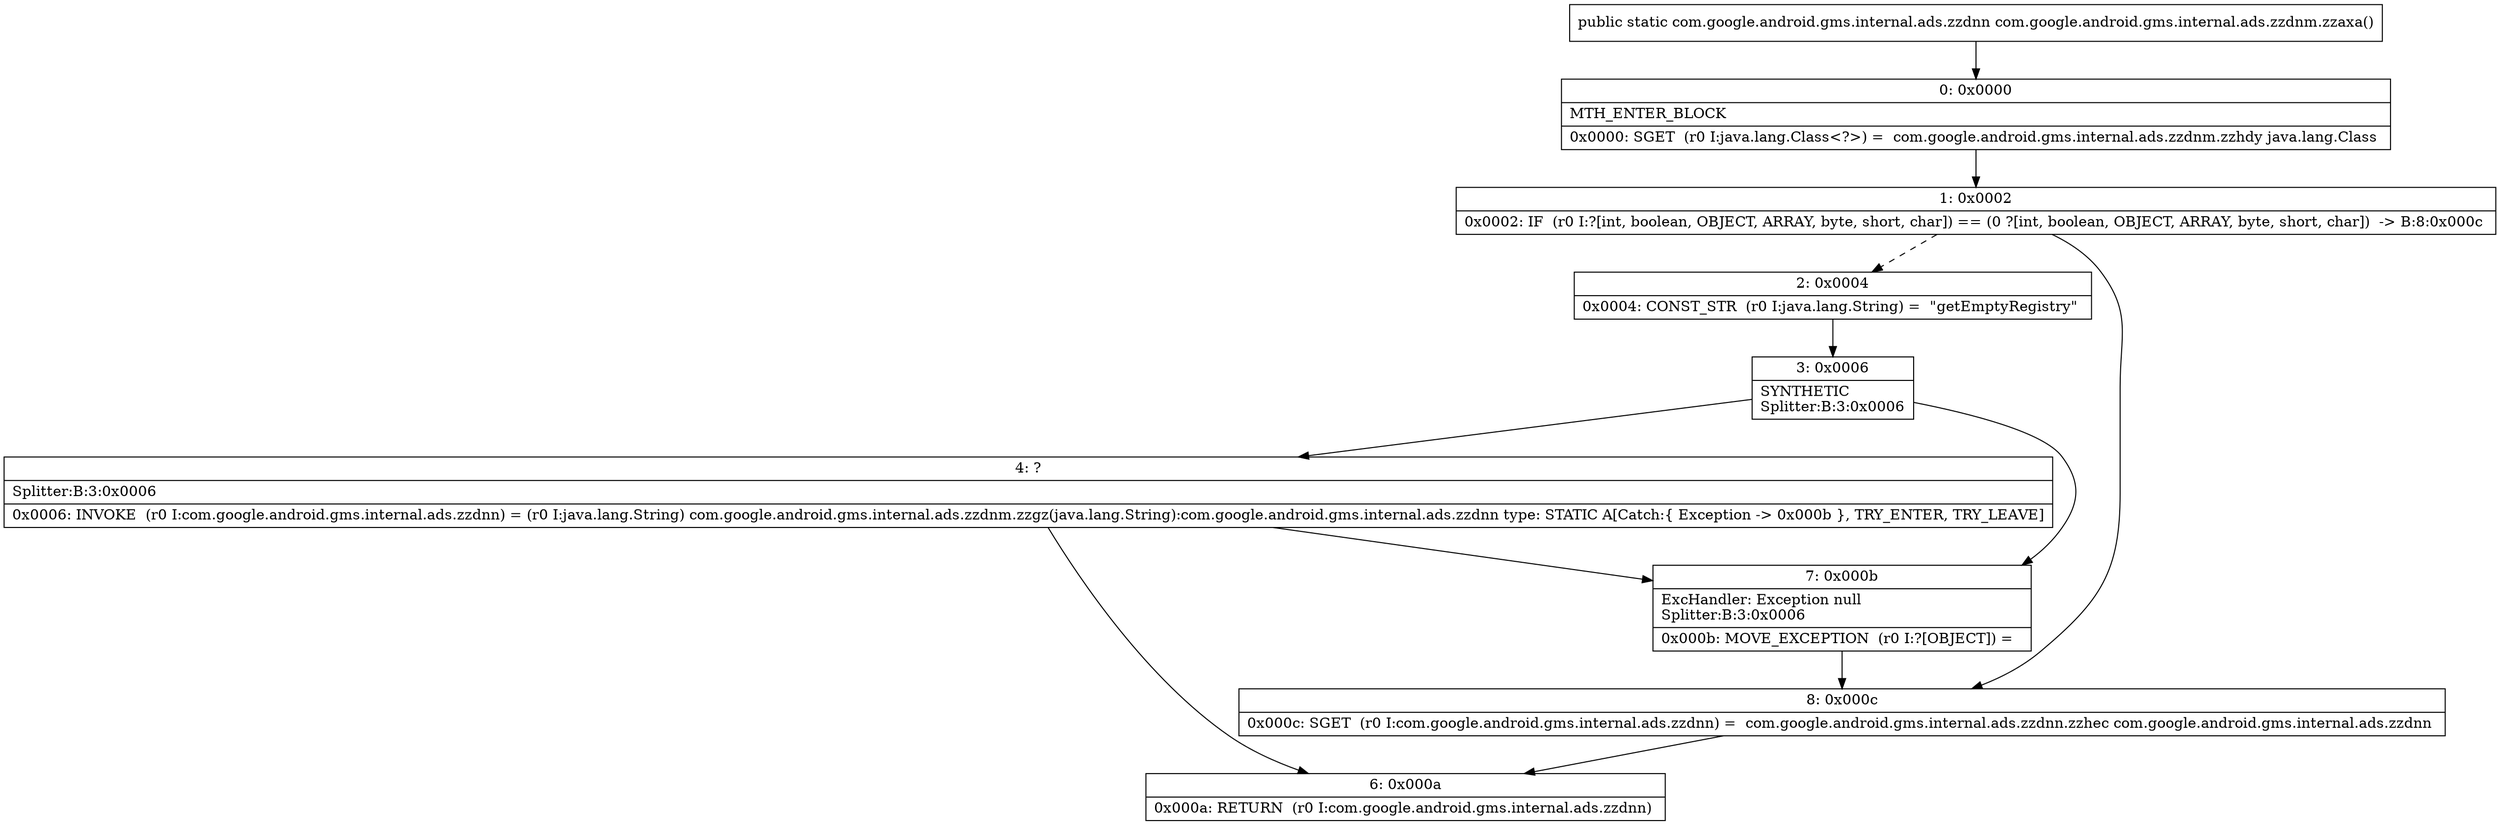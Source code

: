 digraph "CFG forcom.google.android.gms.internal.ads.zzdnm.zzaxa()Lcom\/google\/android\/gms\/internal\/ads\/zzdnn;" {
Node_0 [shape=record,label="{0\:\ 0x0000|MTH_ENTER_BLOCK\l|0x0000: SGET  (r0 I:java.lang.Class\<?\>) =  com.google.android.gms.internal.ads.zzdnm.zzhdy java.lang.Class \l}"];
Node_1 [shape=record,label="{1\:\ 0x0002|0x0002: IF  (r0 I:?[int, boolean, OBJECT, ARRAY, byte, short, char]) == (0 ?[int, boolean, OBJECT, ARRAY, byte, short, char])  \-\> B:8:0x000c \l}"];
Node_2 [shape=record,label="{2\:\ 0x0004|0x0004: CONST_STR  (r0 I:java.lang.String) =  \"getEmptyRegistry\" \l}"];
Node_3 [shape=record,label="{3\:\ 0x0006|SYNTHETIC\lSplitter:B:3:0x0006\l}"];
Node_4 [shape=record,label="{4\:\ ?|Splitter:B:3:0x0006\l|0x0006: INVOKE  (r0 I:com.google.android.gms.internal.ads.zzdnn) = (r0 I:java.lang.String) com.google.android.gms.internal.ads.zzdnm.zzgz(java.lang.String):com.google.android.gms.internal.ads.zzdnn type: STATIC A[Catch:\{ Exception \-\> 0x000b \}, TRY_ENTER, TRY_LEAVE]\l}"];
Node_6 [shape=record,label="{6\:\ 0x000a|0x000a: RETURN  (r0 I:com.google.android.gms.internal.ads.zzdnn) \l}"];
Node_7 [shape=record,label="{7\:\ 0x000b|ExcHandler: Exception null\lSplitter:B:3:0x0006\l|0x000b: MOVE_EXCEPTION  (r0 I:?[OBJECT]) =  \l}"];
Node_8 [shape=record,label="{8\:\ 0x000c|0x000c: SGET  (r0 I:com.google.android.gms.internal.ads.zzdnn) =  com.google.android.gms.internal.ads.zzdnn.zzhec com.google.android.gms.internal.ads.zzdnn \l}"];
MethodNode[shape=record,label="{public static com.google.android.gms.internal.ads.zzdnn com.google.android.gms.internal.ads.zzdnm.zzaxa() }"];
MethodNode -> Node_0;
Node_0 -> Node_1;
Node_1 -> Node_2[style=dashed];
Node_1 -> Node_8;
Node_2 -> Node_3;
Node_3 -> Node_4;
Node_3 -> Node_7;
Node_4 -> Node_7;
Node_4 -> Node_6;
Node_7 -> Node_8;
Node_8 -> Node_6;
}

